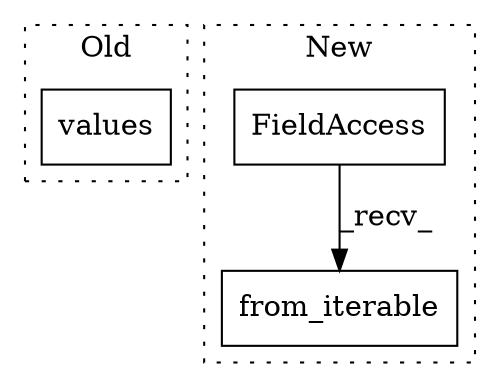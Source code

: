 digraph G {
subgraph cluster0 {
1 [label="values" a="32" s="1015" l="8" shape="box"];
label = "Old";
style="dotted";
}
subgraph cluster1 {
2 [label="from_iterable" a="32" s="984,1019" l="14,1" shape="box"];
3 [label="FieldAccess" a="22" s="978" l="5" shape="box"];
label = "New";
style="dotted";
}
3 -> 2 [label="_recv_"];
}
